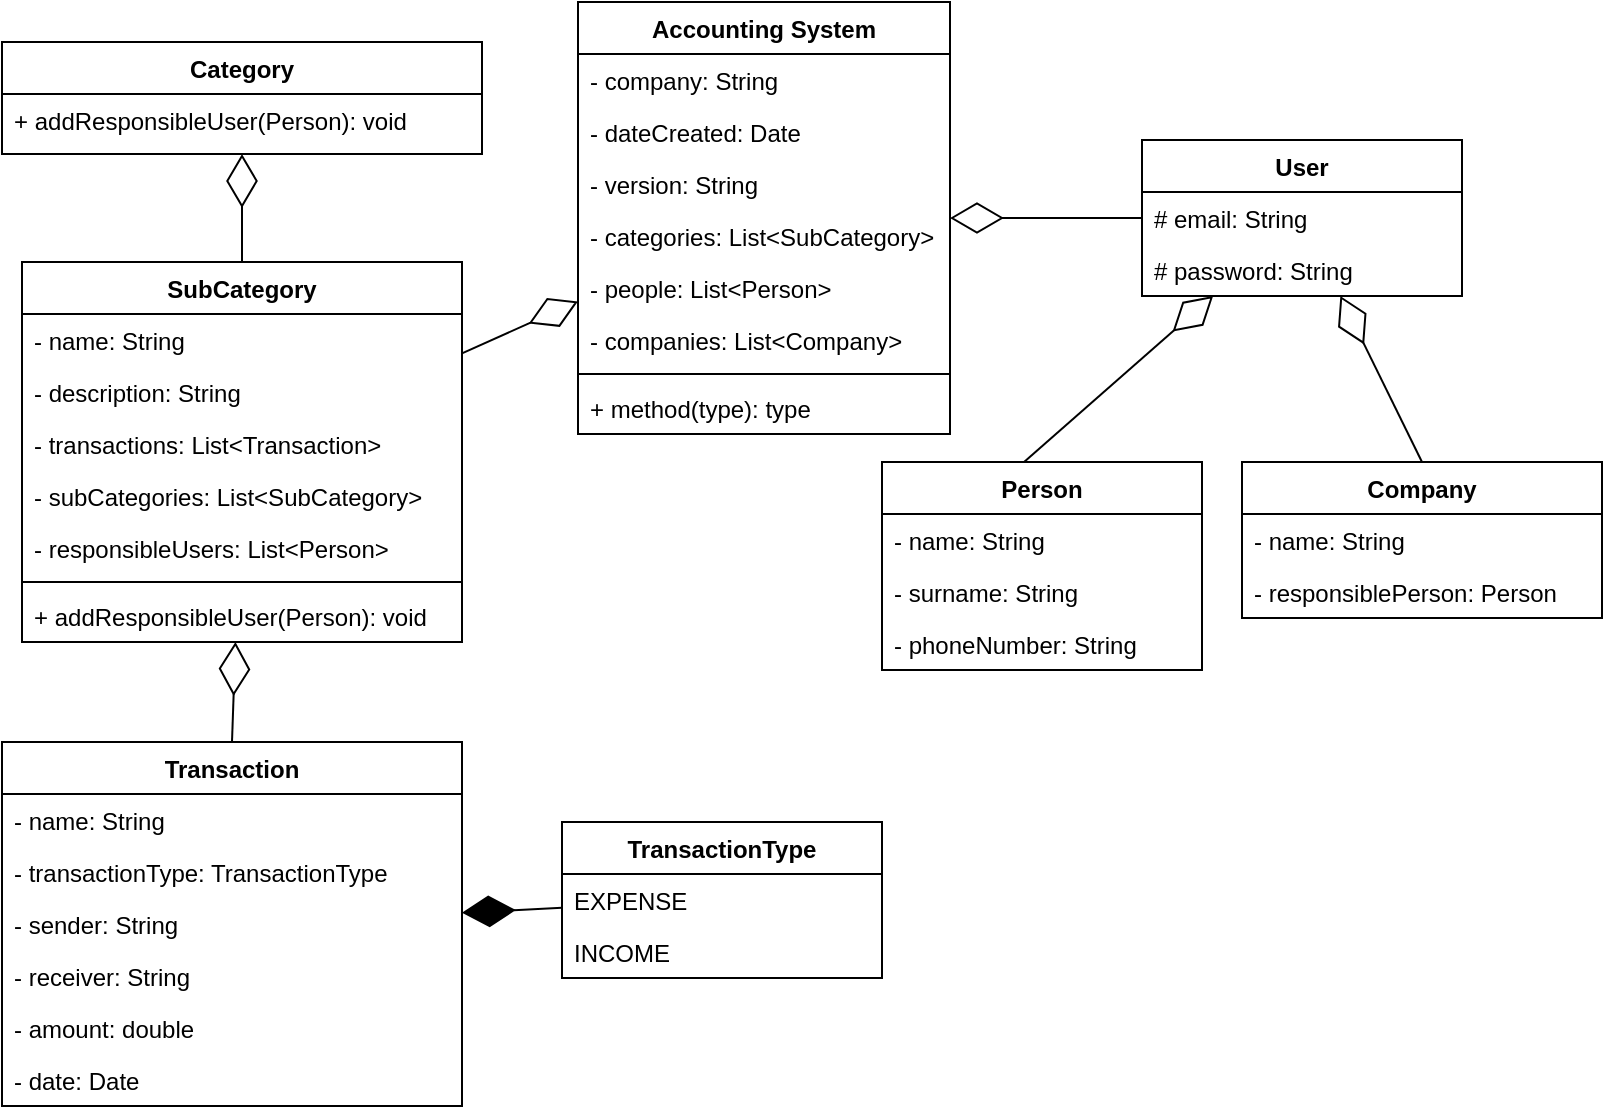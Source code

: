 <mxfile version="13.7.3" type="github">
  <diagram id="_lqFjD4t3q71EQGIkj19" name="Page-1">
    <mxGraphModel dx="2062" dy="1123" grid="1" gridSize="10" guides="1" tooltips="1" connect="1" arrows="1" fold="1" page="1" pageScale="1" pageWidth="827" pageHeight="1169" math="0" shadow="0">
      <root>
        <mxCell id="0" />
        <mxCell id="1" parent="0" />
        <mxCell id="8mx7WM8ulWQ228cfp_Th-26" value="" style="endArrow=diamondThin;endFill=0;endSize=24;html=1;" edge="1" parent="1" source="8mx7WM8ulWQ228cfp_Th-16" target="8mx7WM8ulWQ228cfp_Th-5">
          <mxGeometry width="160" relative="1" as="geometry">
            <mxPoint x="180" y="300" as="sourcePoint" />
            <mxPoint x="340" y="300" as="targetPoint" />
          </mxGeometry>
        </mxCell>
        <mxCell id="8mx7WM8ulWQ228cfp_Th-27" value="" style="endArrow=diamondThin;endFill=0;endSize=24;html=1;" edge="1" parent="1" source="8mx7WM8ulWQ228cfp_Th-16" target="CjetOPbRpKA3zPlfMu0f-35">
          <mxGeometry width="160" relative="1" as="geometry">
            <mxPoint x="136" y="127" as="sourcePoint" />
            <mxPoint x="320" y="310" as="targetPoint" />
          </mxGeometry>
        </mxCell>
        <mxCell id="8mx7WM8ulWQ228cfp_Th-34" value="" style="endArrow=diamondThin;endFill=0;endSize=24;html=1;exitX=0.5;exitY=0;exitDx=0;exitDy=0;" edge="1" parent="1" source="CjetOPbRpKA3zPlfMu0f-57" target="CjetOPbRpKA3zPlfMu0f-50">
          <mxGeometry width="160" relative="1" as="geometry">
            <mxPoint x="390" y="450" as="sourcePoint" />
            <mxPoint x="550" y="450" as="targetPoint" />
          </mxGeometry>
        </mxCell>
        <mxCell id="8mx7WM8ulWQ228cfp_Th-36" value="" style="endArrow=diamondThin;endFill=1;endSize=24;html=1;" edge="1" parent="1" source="8mx7WM8ulWQ228cfp_Th-1" target="CjetOPbRpKA3zPlfMu0f-41">
          <mxGeometry width="160" relative="1" as="geometry">
            <mxPoint x="300" y="520" as="sourcePoint" />
            <mxPoint x="460" y="520" as="targetPoint" />
          </mxGeometry>
        </mxCell>
        <mxCell id="CjetOPbRpKA3zPlfMu0f-35" value="Category&#xa;" style="swimlane;fontStyle=1;align=center;verticalAlign=top;childLayout=stackLayout;horizontal=1;startSize=26;horizontalStack=0;resizeParent=1;resizeParentMax=0;resizeLast=0;collapsible=1;marginBottom=0;" parent="1" vertex="1">
          <mxGeometry x="20" y="30" width="240" height="56" as="geometry" />
        </mxCell>
        <mxCell id="CjetOPbRpKA3zPlfMu0f-38" value="+ addResponsibleUser(Person): void" style="text;strokeColor=none;fillColor=none;align=left;verticalAlign=top;spacingLeft=4;spacingRight=4;overflow=hidden;rotatable=0;points=[[0,0.5],[1,0.5]];portConstraint=eastwest;" parent="CjetOPbRpKA3zPlfMu0f-35" vertex="1">
          <mxGeometry y="26" width="240" height="30" as="geometry" />
        </mxCell>
        <mxCell id="8mx7WM8ulWQ228cfp_Th-5" value="Accounting System" style="swimlane;fontStyle=1;align=center;verticalAlign=top;childLayout=stackLayout;horizontal=1;startSize=26;horizontalStack=0;resizeParent=1;resizeParentMax=0;resizeLast=0;collapsible=1;marginBottom=0;" vertex="1" parent="1">
          <mxGeometry x="308" y="10" width="186" height="216" as="geometry" />
        </mxCell>
        <mxCell id="8mx7WM8ulWQ228cfp_Th-6" value="- company: String" style="text;strokeColor=none;fillColor=none;align=left;verticalAlign=top;spacingLeft=4;spacingRight=4;overflow=hidden;rotatable=0;points=[[0,0.5],[1,0.5]];portConstraint=eastwest;" vertex="1" parent="8mx7WM8ulWQ228cfp_Th-5">
          <mxGeometry y="26" width="186" height="26" as="geometry" />
        </mxCell>
        <mxCell id="8mx7WM8ulWQ228cfp_Th-10" value="- dateCreated: Date" style="text;strokeColor=none;fillColor=none;align=left;verticalAlign=top;spacingLeft=4;spacingRight=4;overflow=hidden;rotatable=0;points=[[0,0.5],[1,0.5]];portConstraint=eastwest;" vertex="1" parent="8mx7WM8ulWQ228cfp_Th-5">
          <mxGeometry y="52" width="186" height="26" as="geometry" />
        </mxCell>
        <mxCell id="8mx7WM8ulWQ228cfp_Th-11" value="- version: String" style="text;strokeColor=none;fillColor=none;align=left;verticalAlign=top;spacingLeft=4;spacingRight=4;overflow=hidden;rotatable=0;points=[[0,0.5],[1,0.5]];portConstraint=eastwest;" vertex="1" parent="8mx7WM8ulWQ228cfp_Th-5">
          <mxGeometry y="78" width="186" height="26" as="geometry" />
        </mxCell>
        <mxCell id="8mx7WM8ulWQ228cfp_Th-14" value="- categories: List&lt;SubCategory&gt;" style="text;strokeColor=none;fillColor=none;align=left;verticalAlign=top;spacingLeft=4;spacingRight=4;overflow=hidden;rotatable=0;points=[[0,0.5],[1,0.5]];portConstraint=eastwest;" vertex="1" parent="8mx7WM8ulWQ228cfp_Th-5">
          <mxGeometry y="104" width="186" height="26" as="geometry" />
        </mxCell>
        <mxCell id="8mx7WM8ulWQ228cfp_Th-12" value="- people: List&lt;Person&gt;" style="text;strokeColor=none;fillColor=none;align=left;verticalAlign=top;spacingLeft=4;spacingRight=4;overflow=hidden;rotatable=0;points=[[0,0.5],[1,0.5]];portConstraint=eastwest;" vertex="1" parent="8mx7WM8ulWQ228cfp_Th-5">
          <mxGeometry y="130" width="186" height="26" as="geometry" />
        </mxCell>
        <mxCell id="8mx7WM8ulWQ228cfp_Th-13" value="- companies: List&lt;Company&gt;" style="text;strokeColor=none;fillColor=none;align=left;verticalAlign=top;spacingLeft=4;spacingRight=4;overflow=hidden;rotatable=0;points=[[0,0.5],[1,0.5]];portConstraint=eastwest;" vertex="1" parent="8mx7WM8ulWQ228cfp_Th-5">
          <mxGeometry y="156" width="186" height="26" as="geometry" />
        </mxCell>
        <mxCell id="8mx7WM8ulWQ228cfp_Th-7" value="" style="line;strokeWidth=1;fillColor=none;align=left;verticalAlign=middle;spacingTop=-1;spacingLeft=3;spacingRight=3;rotatable=0;labelPosition=right;points=[];portConstraint=eastwest;" vertex="1" parent="8mx7WM8ulWQ228cfp_Th-5">
          <mxGeometry y="182" width="186" height="8" as="geometry" />
        </mxCell>
        <mxCell id="8mx7WM8ulWQ228cfp_Th-8" value="+ method(type): type" style="text;strokeColor=none;fillColor=none;align=left;verticalAlign=top;spacingLeft=4;spacingRight=4;overflow=hidden;rotatable=0;points=[[0,0.5],[1,0.5]];portConstraint=eastwest;" vertex="1" parent="8mx7WM8ulWQ228cfp_Th-5">
          <mxGeometry y="190" width="186" height="26" as="geometry" />
        </mxCell>
        <mxCell id="8mx7WM8ulWQ228cfp_Th-37" value="" style="endArrow=diamondThin;endFill=0;endSize=24;html=1;exitX=0.444;exitY=0;exitDx=0;exitDy=0;exitPerimeter=0;" edge="1" parent="1" source="CjetOPbRpKA3zPlfMu0f-68" target="CjetOPbRpKA3zPlfMu0f-50">
          <mxGeometry width="160" relative="1" as="geometry">
            <mxPoint x="460" y="490" as="sourcePoint" />
            <mxPoint x="620" y="490" as="targetPoint" />
          </mxGeometry>
        </mxCell>
        <mxCell id="8mx7WM8ulWQ228cfp_Th-38" value="" style="endArrow=diamondThin;endFill=0;endSize=24;html=1;" edge="1" parent="1" source="CjetOPbRpKA3zPlfMu0f-50" target="8mx7WM8ulWQ228cfp_Th-5">
          <mxGeometry width="160" relative="1" as="geometry">
            <mxPoint x="520" y="260" as="sourcePoint" />
            <mxPoint x="680" y="260" as="targetPoint" />
          </mxGeometry>
        </mxCell>
        <mxCell id="8mx7WM8ulWQ228cfp_Th-1" value="TransactionType" style="swimlane;fontStyle=1;align=center;verticalAlign=top;childLayout=stackLayout;horizontal=1;startSize=26;horizontalStack=0;resizeParent=1;resizeParentMax=0;resizeLast=0;collapsible=1;marginBottom=0;" vertex="1" parent="1">
          <mxGeometry x="300" y="420" width="160" height="78" as="geometry" />
        </mxCell>
        <mxCell id="8mx7WM8ulWQ228cfp_Th-2" value="EXPENSE" style="text;strokeColor=none;fillColor=none;align=left;verticalAlign=top;spacingLeft=4;spacingRight=4;overflow=hidden;rotatable=0;points=[[0,0.5],[1,0.5]];portConstraint=eastwest;" vertex="1" parent="8mx7WM8ulWQ228cfp_Th-1">
          <mxGeometry y="26" width="160" height="26" as="geometry" />
        </mxCell>
        <mxCell id="8mx7WM8ulWQ228cfp_Th-33" value="INCOME" style="text;strokeColor=none;fillColor=none;align=left;verticalAlign=top;spacingLeft=4;spacingRight=4;overflow=hidden;rotatable=0;points=[[0,0.5],[1,0.5]];portConstraint=eastwest;" vertex="1" parent="8mx7WM8ulWQ228cfp_Th-1">
          <mxGeometry y="52" width="160" height="26" as="geometry" />
        </mxCell>
        <mxCell id="8mx7WM8ulWQ228cfp_Th-39" value="" style="endArrow=diamondThin;endFill=0;endSize=24;html=1;exitX=0.5;exitY=0;exitDx=0;exitDy=0;" edge="1" parent="1" source="CjetOPbRpKA3zPlfMu0f-41" target="8mx7WM8ulWQ228cfp_Th-16">
          <mxGeometry width="160" relative="1" as="geometry">
            <mxPoint x="250" y="340" as="sourcePoint" />
            <mxPoint x="410" y="340" as="targetPoint" />
          </mxGeometry>
        </mxCell>
        <mxCell id="8mx7WM8ulWQ228cfp_Th-16" value="SubCategory" style="swimlane;fontStyle=1;align=center;verticalAlign=top;childLayout=stackLayout;horizontal=1;startSize=26;horizontalStack=0;resizeParent=1;resizeParentMax=0;resizeLast=0;collapsible=1;marginBottom=0;" vertex="1" parent="1">
          <mxGeometry x="30" y="140" width="220" height="190" as="geometry" />
        </mxCell>
        <mxCell id="8mx7WM8ulWQ228cfp_Th-17" value="- name: String" style="text;strokeColor=none;fillColor=none;align=left;verticalAlign=top;spacingLeft=4;spacingRight=4;overflow=hidden;rotatable=0;points=[[0,0.5],[1,0.5]];portConstraint=eastwest;" vertex="1" parent="8mx7WM8ulWQ228cfp_Th-16">
          <mxGeometry y="26" width="220" height="26" as="geometry" />
        </mxCell>
        <mxCell id="8mx7WM8ulWQ228cfp_Th-21" value="- description: String" style="text;strokeColor=none;fillColor=none;align=left;verticalAlign=top;spacingLeft=4;spacingRight=4;overflow=hidden;rotatable=0;points=[[0,0.5],[1,0.5]];portConstraint=eastwest;" vertex="1" parent="8mx7WM8ulWQ228cfp_Th-16">
          <mxGeometry y="52" width="220" height="26" as="geometry" />
        </mxCell>
        <mxCell id="8mx7WM8ulWQ228cfp_Th-23" value="- transactions: List&lt;Transaction&gt;" style="text;strokeColor=none;fillColor=none;align=left;verticalAlign=top;spacingLeft=4;spacingRight=4;overflow=hidden;rotatable=0;points=[[0,0.5],[1,0.5]];portConstraint=eastwest;" vertex="1" parent="8mx7WM8ulWQ228cfp_Th-16">
          <mxGeometry y="78" width="220" height="26" as="geometry" />
        </mxCell>
        <mxCell id="8mx7WM8ulWQ228cfp_Th-24" value="- subCategories: List&lt;SubCategory&gt;" style="text;strokeColor=none;fillColor=none;align=left;verticalAlign=top;spacingLeft=4;spacingRight=4;overflow=hidden;rotatable=0;points=[[0,0.5],[1,0.5]];portConstraint=eastwest;" vertex="1" parent="8mx7WM8ulWQ228cfp_Th-16">
          <mxGeometry y="104" width="220" height="26" as="geometry" />
        </mxCell>
        <mxCell id="8mx7WM8ulWQ228cfp_Th-22" value="- responsibleUsers: List&lt;Person&gt;" style="text;strokeColor=none;fillColor=none;align=left;verticalAlign=top;spacingLeft=4;spacingRight=4;overflow=hidden;rotatable=0;points=[[0,0.5],[1,0.5]];portConstraint=eastwest;" vertex="1" parent="8mx7WM8ulWQ228cfp_Th-16">
          <mxGeometry y="130" width="220" height="26" as="geometry" />
        </mxCell>
        <mxCell id="8mx7WM8ulWQ228cfp_Th-18" value="" style="line;strokeWidth=1;fillColor=none;align=left;verticalAlign=middle;spacingTop=-1;spacingLeft=3;spacingRight=3;rotatable=0;labelPosition=right;points=[];portConstraint=eastwest;" vertex="1" parent="8mx7WM8ulWQ228cfp_Th-16">
          <mxGeometry y="156" width="220" height="8" as="geometry" />
        </mxCell>
        <mxCell id="8mx7WM8ulWQ228cfp_Th-19" value="+ addResponsibleUser(Person): void" style="text;strokeColor=none;fillColor=none;align=left;verticalAlign=top;spacingLeft=4;spacingRight=4;overflow=hidden;rotatable=0;points=[[0,0.5],[1,0.5]];portConstraint=eastwest;" vertex="1" parent="8mx7WM8ulWQ228cfp_Th-16">
          <mxGeometry y="164" width="220" height="26" as="geometry" />
        </mxCell>
        <mxCell id="CjetOPbRpKA3zPlfMu0f-41" value="Transaction" style="swimlane;fontStyle=1;align=center;verticalAlign=top;childLayout=stackLayout;horizontal=1;startSize=26;horizontalStack=0;resizeParent=1;resizeParentMax=0;resizeLast=0;collapsible=1;marginBottom=0;" parent="1" vertex="1">
          <mxGeometry x="20" y="380" width="230" height="182" as="geometry" />
        </mxCell>
        <mxCell id="d96G_aIZ-qUZWMmCks-h-1" value="- name: String&#xa;" style="text;strokeColor=none;fillColor=none;align=left;verticalAlign=top;spacingLeft=4;spacingRight=4;overflow=hidden;rotatable=0;points=[[0,0.5],[1,0.5]];portConstraint=eastwest;" parent="CjetOPbRpKA3zPlfMu0f-41" vertex="1">
          <mxGeometry y="26" width="230" height="26" as="geometry" />
        </mxCell>
        <mxCell id="CjetOPbRpKA3zPlfMu0f-61" value="- transactionType: TransactionType" style="text;strokeColor=none;fillColor=none;align=left;verticalAlign=top;spacingLeft=4;spacingRight=4;overflow=hidden;rotatable=0;points=[[0,0.5],[1,0.5]];portConstraint=eastwest;" parent="CjetOPbRpKA3zPlfMu0f-41" vertex="1">
          <mxGeometry y="52" width="230" height="26" as="geometry" />
        </mxCell>
        <mxCell id="8mx7WM8ulWQ228cfp_Th-31" value="- sender: String" style="text;strokeColor=none;fillColor=none;align=left;verticalAlign=top;spacingLeft=4;spacingRight=4;overflow=hidden;rotatable=0;points=[[0,0.5],[1,0.5]];portConstraint=eastwest;" vertex="1" parent="CjetOPbRpKA3zPlfMu0f-41">
          <mxGeometry y="78" width="230" height="26" as="geometry" />
        </mxCell>
        <mxCell id="8mx7WM8ulWQ228cfp_Th-30" value="- receiver: String" style="text;strokeColor=none;fillColor=none;align=left;verticalAlign=top;spacingLeft=4;spacingRight=4;overflow=hidden;rotatable=0;points=[[0,0.5],[1,0.5]];portConstraint=eastwest;" vertex="1" parent="CjetOPbRpKA3zPlfMu0f-41">
          <mxGeometry y="104" width="230" height="26" as="geometry" />
        </mxCell>
        <mxCell id="8mx7WM8ulWQ228cfp_Th-32" value="- amount: double" style="text;strokeColor=none;fillColor=none;align=left;verticalAlign=top;spacingLeft=4;spacingRight=4;overflow=hidden;rotatable=0;points=[[0,0.5],[1,0.5]];portConstraint=eastwest;" vertex="1" parent="CjetOPbRpKA3zPlfMu0f-41">
          <mxGeometry y="130" width="230" height="26" as="geometry" />
        </mxCell>
        <mxCell id="8mx7WM8ulWQ228cfp_Th-29" value="- date: Date" style="text;strokeColor=none;fillColor=none;align=left;verticalAlign=top;spacingLeft=4;spacingRight=4;overflow=hidden;rotatable=0;points=[[0,0.5],[1,0.5]];portConstraint=eastwest;" vertex="1" parent="CjetOPbRpKA3zPlfMu0f-41">
          <mxGeometry y="156" width="230" height="26" as="geometry" />
        </mxCell>
        <mxCell id="CjetOPbRpKA3zPlfMu0f-50" value="User" style="swimlane;fontStyle=1;align=center;verticalAlign=top;childLayout=stackLayout;horizontal=1;startSize=26;horizontalStack=0;resizeParent=1;resizeParentMax=0;resizeLast=0;collapsible=1;marginBottom=0;" parent="1" vertex="1">
          <mxGeometry x="590" y="79" width="160" height="78" as="geometry" />
        </mxCell>
        <mxCell id="CjetOPbRpKA3zPlfMu0f-51" value="# email: String" style="text;strokeColor=none;fillColor=none;align=left;verticalAlign=top;spacingLeft=4;spacingRight=4;overflow=hidden;rotatable=0;points=[[0,0.5],[1,0.5]];portConstraint=eastwest;" parent="CjetOPbRpKA3zPlfMu0f-50" vertex="1">
          <mxGeometry y="26" width="160" height="26" as="geometry" />
        </mxCell>
        <mxCell id="CjetOPbRpKA3zPlfMu0f-56" value="# password: String" style="text;strokeColor=none;fillColor=none;align=left;verticalAlign=top;spacingLeft=4;spacingRight=4;overflow=hidden;rotatable=0;points=[[0,0.5],[1,0.5]];portConstraint=eastwest;" parent="CjetOPbRpKA3zPlfMu0f-50" vertex="1">
          <mxGeometry y="52" width="160" height="26" as="geometry" />
        </mxCell>
        <mxCell id="CjetOPbRpKA3zPlfMu0f-68" value="Person" style="swimlane;fontStyle=1;align=center;verticalAlign=top;childLayout=stackLayout;horizontal=1;startSize=26;horizontalStack=0;resizeParent=1;resizeParentMax=0;resizeLast=0;collapsible=1;marginBottom=0;" parent="1" vertex="1">
          <mxGeometry x="460" y="240" width="160" height="104" as="geometry" />
        </mxCell>
        <mxCell id="CjetOPbRpKA3zPlfMu0f-69" value="- name: String&#xa;" style="text;strokeColor=none;fillColor=none;align=left;verticalAlign=top;spacingLeft=4;spacingRight=4;overflow=hidden;rotatable=0;points=[[0,0.5],[1,0.5]];portConstraint=eastwest;" parent="CjetOPbRpKA3zPlfMu0f-68" vertex="1">
          <mxGeometry y="26" width="160" height="26" as="geometry" />
        </mxCell>
        <mxCell id="CjetOPbRpKA3zPlfMu0f-74" value="- surname: String&#xa;" style="text;strokeColor=none;fillColor=none;align=left;verticalAlign=top;spacingLeft=4;spacingRight=4;overflow=hidden;rotatable=0;points=[[0,0.5],[1,0.5]];portConstraint=eastwest;" parent="CjetOPbRpKA3zPlfMu0f-68" vertex="1">
          <mxGeometry y="52" width="160" height="26" as="geometry" />
        </mxCell>
        <mxCell id="CjetOPbRpKA3zPlfMu0f-77" value="- phoneNumber: String&#xa;" style="text;strokeColor=none;fillColor=none;align=left;verticalAlign=top;spacingLeft=4;spacingRight=4;overflow=hidden;rotatable=0;points=[[0,0.5],[1,0.5]];portConstraint=eastwest;" parent="CjetOPbRpKA3zPlfMu0f-68" vertex="1">
          <mxGeometry y="78" width="160" height="26" as="geometry" />
        </mxCell>
        <mxCell id="CjetOPbRpKA3zPlfMu0f-57" value="Company" style="swimlane;fontStyle=1;align=center;verticalAlign=top;childLayout=stackLayout;horizontal=1;startSize=26;horizontalStack=0;resizeParent=1;resizeParentMax=0;resizeLast=0;collapsible=1;marginBottom=0;" parent="1" vertex="1">
          <mxGeometry x="640" y="240" width="180" height="78" as="geometry" />
        </mxCell>
        <mxCell id="CjetOPbRpKA3zPlfMu0f-58" value="- name: String&#xa;" style="text;strokeColor=none;fillColor=none;align=left;verticalAlign=top;spacingLeft=4;spacingRight=4;overflow=hidden;rotatable=0;points=[[0,0.5],[1,0.5]];portConstraint=eastwest;" parent="CjetOPbRpKA3zPlfMu0f-57" vertex="1">
          <mxGeometry y="26" width="180" height="26" as="geometry" />
        </mxCell>
        <mxCell id="CjetOPbRpKA3zPlfMu0f-80" value="- responsiblePerson: Person&#xa;" style="text;strokeColor=none;fillColor=none;align=left;verticalAlign=top;spacingLeft=4;spacingRight=4;overflow=hidden;rotatable=0;points=[[0,0.5],[1,0.5]];portConstraint=eastwest;" parent="CjetOPbRpKA3zPlfMu0f-57" vertex="1">
          <mxGeometry y="52" width="180" height="26" as="geometry" />
        </mxCell>
      </root>
    </mxGraphModel>
  </diagram>
</mxfile>
